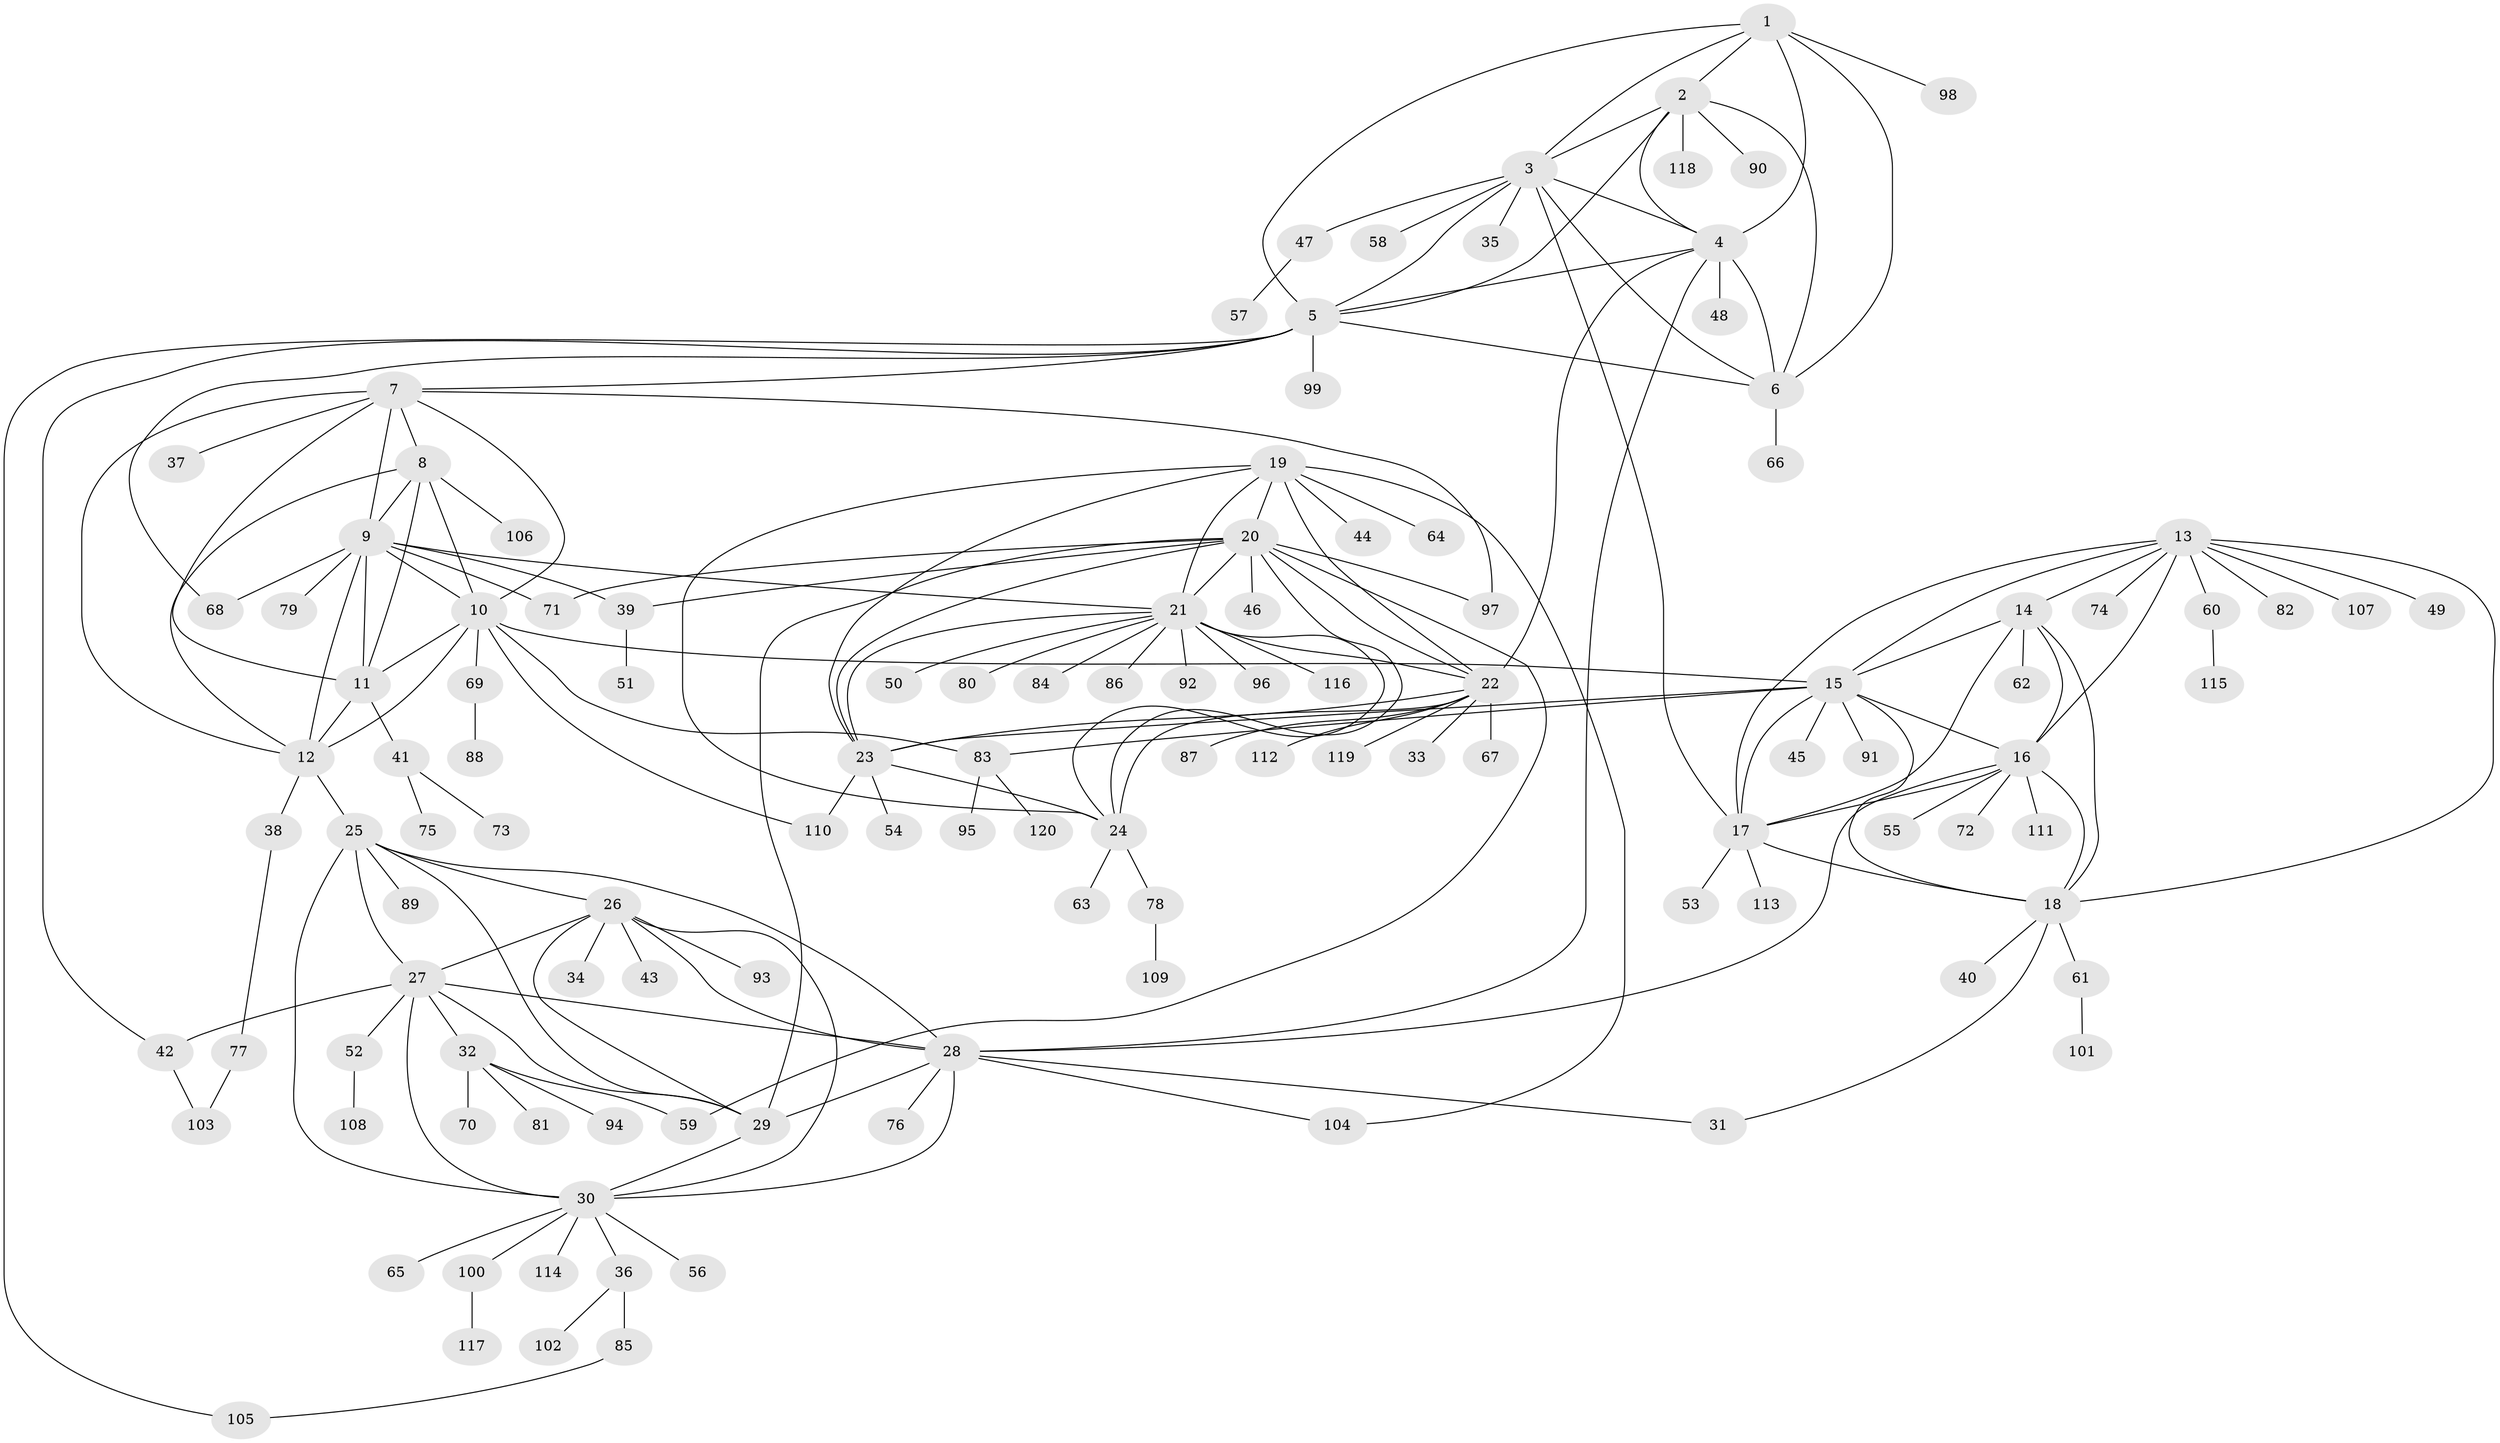 // Generated by graph-tools (version 1.1) at 2025/26/03/09/25 03:26:38]
// undirected, 120 vertices, 187 edges
graph export_dot {
graph [start="1"]
  node [color=gray90,style=filled];
  1;
  2;
  3;
  4;
  5;
  6;
  7;
  8;
  9;
  10;
  11;
  12;
  13;
  14;
  15;
  16;
  17;
  18;
  19;
  20;
  21;
  22;
  23;
  24;
  25;
  26;
  27;
  28;
  29;
  30;
  31;
  32;
  33;
  34;
  35;
  36;
  37;
  38;
  39;
  40;
  41;
  42;
  43;
  44;
  45;
  46;
  47;
  48;
  49;
  50;
  51;
  52;
  53;
  54;
  55;
  56;
  57;
  58;
  59;
  60;
  61;
  62;
  63;
  64;
  65;
  66;
  67;
  68;
  69;
  70;
  71;
  72;
  73;
  74;
  75;
  76;
  77;
  78;
  79;
  80;
  81;
  82;
  83;
  84;
  85;
  86;
  87;
  88;
  89;
  90;
  91;
  92;
  93;
  94;
  95;
  96;
  97;
  98;
  99;
  100;
  101;
  102;
  103;
  104;
  105;
  106;
  107;
  108;
  109;
  110;
  111;
  112;
  113;
  114;
  115;
  116;
  117;
  118;
  119;
  120;
  1 -- 2;
  1 -- 3;
  1 -- 4;
  1 -- 5;
  1 -- 6;
  1 -- 98;
  2 -- 3;
  2 -- 4;
  2 -- 5;
  2 -- 6;
  2 -- 90;
  2 -- 118;
  3 -- 4;
  3 -- 5;
  3 -- 6;
  3 -- 17;
  3 -- 35;
  3 -- 47;
  3 -- 58;
  4 -- 5;
  4 -- 6;
  4 -- 22;
  4 -- 28;
  4 -- 48;
  5 -- 6;
  5 -- 7;
  5 -- 42;
  5 -- 68;
  5 -- 99;
  5 -- 105;
  6 -- 66;
  7 -- 8;
  7 -- 9;
  7 -- 10;
  7 -- 11;
  7 -- 12;
  7 -- 37;
  7 -- 97;
  8 -- 9;
  8 -- 10;
  8 -- 11;
  8 -- 12;
  8 -- 106;
  9 -- 10;
  9 -- 11;
  9 -- 12;
  9 -- 21;
  9 -- 39;
  9 -- 68;
  9 -- 71;
  9 -- 79;
  10 -- 11;
  10 -- 12;
  10 -- 15;
  10 -- 69;
  10 -- 83;
  10 -- 110;
  11 -- 12;
  11 -- 41;
  12 -- 25;
  12 -- 38;
  13 -- 14;
  13 -- 15;
  13 -- 16;
  13 -- 17;
  13 -- 18;
  13 -- 49;
  13 -- 60;
  13 -- 74;
  13 -- 82;
  13 -- 107;
  14 -- 15;
  14 -- 16;
  14 -- 17;
  14 -- 18;
  14 -- 62;
  15 -- 16;
  15 -- 17;
  15 -- 18;
  15 -- 23;
  15 -- 45;
  15 -- 83;
  15 -- 91;
  16 -- 17;
  16 -- 18;
  16 -- 28;
  16 -- 55;
  16 -- 72;
  16 -- 111;
  17 -- 18;
  17 -- 53;
  17 -- 113;
  18 -- 31;
  18 -- 40;
  18 -- 61;
  19 -- 20;
  19 -- 21;
  19 -- 22;
  19 -- 23;
  19 -- 24;
  19 -- 44;
  19 -- 64;
  19 -- 104;
  20 -- 21;
  20 -- 22;
  20 -- 23;
  20 -- 24;
  20 -- 29;
  20 -- 39;
  20 -- 46;
  20 -- 59;
  20 -- 71;
  20 -- 97;
  21 -- 22;
  21 -- 23;
  21 -- 24;
  21 -- 50;
  21 -- 80;
  21 -- 84;
  21 -- 86;
  21 -- 92;
  21 -- 96;
  21 -- 116;
  22 -- 23;
  22 -- 24;
  22 -- 33;
  22 -- 67;
  22 -- 87;
  22 -- 112;
  22 -- 119;
  23 -- 24;
  23 -- 54;
  23 -- 110;
  24 -- 63;
  24 -- 78;
  25 -- 26;
  25 -- 27;
  25 -- 28;
  25 -- 29;
  25 -- 30;
  25 -- 89;
  26 -- 27;
  26 -- 28;
  26 -- 29;
  26 -- 30;
  26 -- 34;
  26 -- 43;
  26 -- 93;
  27 -- 28;
  27 -- 29;
  27 -- 30;
  27 -- 32;
  27 -- 42;
  27 -- 52;
  28 -- 29;
  28 -- 30;
  28 -- 31;
  28 -- 76;
  28 -- 104;
  29 -- 30;
  30 -- 36;
  30 -- 56;
  30 -- 65;
  30 -- 100;
  30 -- 114;
  32 -- 59;
  32 -- 70;
  32 -- 81;
  32 -- 94;
  36 -- 85;
  36 -- 102;
  38 -- 77;
  39 -- 51;
  41 -- 73;
  41 -- 75;
  42 -- 103;
  47 -- 57;
  52 -- 108;
  60 -- 115;
  61 -- 101;
  69 -- 88;
  77 -- 103;
  78 -- 109;
  83 -- 95;
  83 -- 120;
  85 -- 105;
  100 -- 117;
}
